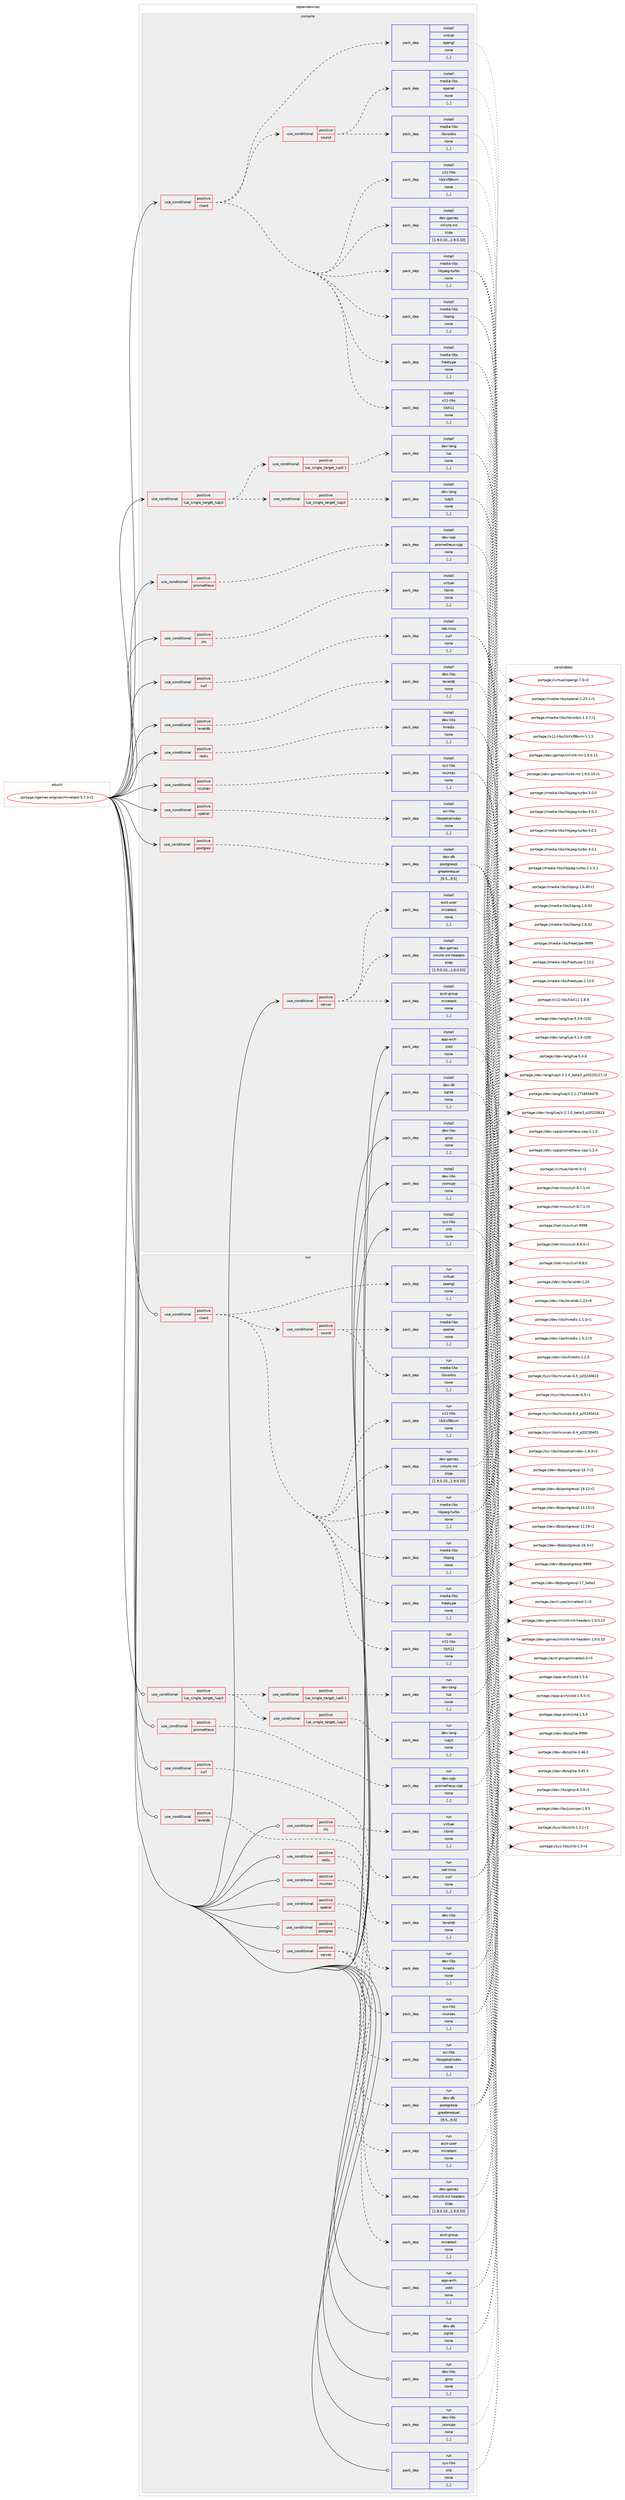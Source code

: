 digraph prolog {

# *************
# Graph options
# *************

newrank=true;
concentrate=true;
compound=true;
graph [rankdir=LR,fontname=Helvetica,fontsize=10,ranksep=1.5];#, ranksep=2.5, nodesep=0.2];
edge  [arrowhead=vee];
node  [fontname=Helvetica,fontsize=10];

# **********
# The ebuild
# **********

subgraph cluster_leftcol {
color=gray;
rank=same;
label=<<i>ebuild</i>>;
id [label="portage://games-engines/minetest-5.7.0-r2", color=red, width=4, href="../games-engines/minetest-5.7.0-r2.svg"];
}

# ****************
# The dependencies
# ****************

subgraph cluster_midcol {
color=gray;
label=<<i>dependencies</i>>;
subgraph cluster_compile {
fillcolor="#eeeeee";
style=filled;
label=<<i>compile</i>>;
subgraph cond63319 {
dependency227837 [label=<<TABLE BORDER="0" CELLBORDER="1" CELLSPACING="0" CELLPADDING="4"><TR><TD ROWSPAN="3" CELLPADDING="10">use_conditional</TD></TR><TR><TD>positive</TD></TR><TR><TD>client</TD></TR></TABLE>>, shape=none, color=red];
subgraph pack163020 {
dependency227838 [label=<<TABLE BORDER="0" CELLBORDER="1" CELLSPACING="0" CELLPADDING="4" WIDTH="220"><TR><TD ROWSPAN="6" CELLPADDING="30">pack_dep</TD></TR><TR><TD WIDTH="110">install</TD></TR><TR><TD>dev-games</TD></TR><TR><TD>irrlicht-mt</TD></TR><TR><TD>tilde</TD></TR><TR><TD>[1.9.0.10,,,1.9.0.10]</TD></TR></TABLE>>, shape=none, color=blue];
}
dependency227837:e -> dependency227838:w [weight=20,style="dashed",arrowhead="vee"];
subgraph pack163021 {
dependency227839 [label=<<TABLE BORDER="0" CELLBORDER="1" CELLSPACING="0" CELLPADDING="4" WIDTH="220"><TR><TD ROWSPAN="6" CELLPADDING="30">pack_dep</TD></TR><TR><TD WIDTH="110">install</TD></TR><TR><TD>media-libs</TD></TR><TR><TD>freetype</TD></TR><TR><TD>none</TD></TR><TR><TD>[,,]</TD></TR></TABLE>>, shape=none, color=blue];
}
dependency227837:e -> dependency227839:w [weight=20,style="dashed",arrowhead="vee"];
subgraph pack163022 {
dependency227840 [label=<<TABLE BORDER="0" CELLBORDER="1" CELLSPACING="0" CELLPADDING="4" WIDTH="220"><TR><TD ROWSPAN="6" CELLPADDING="30">pack_dep</TD></TR><TR><TD WIDTH="110">install</TD></TR><TR><TD>media-libs</TD></TR><TR><TD>libpng</TD></TR><TR><TD>none</TD></TR><TR><TD>[,,]</TD></TR></TABLE>>, shape=none, color=blue];
}
dependency227837:e -> dependency227840:w [weight=20,style="dashed",arrowhead="vee"];
subgraph pack163023 {
dependency227841 [label=<<TABLE BORDER="0" CELLBORDER="1" CELLSPACING="0" CELLPADDING="4" WIDTH="220"><TR><TD ROWSPAN="6" CELLPADDING="30">pack_dep</TD></TR><TR><TD WIDTH="110">install</TD></TR><TR><TD>media-libs</TD></TR><TR><TD>libjpeg-turbo</TD></TR><TR><TD>none</TD></TR><TR><TD>[,,]</TD></TR></TABLE>>, shape=none, color=blue];
}
dependency227837:e -> dependency227841:w [weight=20,style="dashed",arrowhead="vee"];
subgraph pack163024 {
dependency227842 [label=<<TABLE BORDER="0" CELLBORDER="1" CELLSPACING="0" CELLPADDING="4" WIDTH="220"><TR><TD ROWSPAN="6" CELLPADDING="30">pack_dep</TD></TR><TR><TD WIDTH="110">install</TD></TR><TR><TD>virtual</TD></TR><TR><TD>opengl</TD></TR><TR><TD>none</TD></TR><TR><TD>[,,]</TD></TR></TABLE>>, shape=none, color=blue];
}
dependency227837:e -> dependency227842:w [weight=20,style="dashed",arrowhead="vee"];
subgraph pack163025 {
dependency227843 [label=<<TABLE BORDER="0" CELLBORDER="1" CELLSPACING="0" CELLPADDING="4" WIDTH="220"><TR><TD ROWSPAN="6" CELLPADDING="30">pack_dep</TD></TR><TR><TD WIDTH="110">install</TD></TR><TR><TD>x11-libs</TD></TR><TR><TD>libX11</TD></TR><TR><TD>none</TD></TR><TR><TD>[,,]</TD></TR></TABLE>>, shape=none, color=blue];
}
dependency227837:e -> dependency227843:w [weight=20,style="dashed",arrowhead="vee"];
subgraph pack163026 {
dependency227844 [label=<<TABLE BORDER="0" CELLBORDER="1" CELLSPACING="0" CELLPADDING="4" WIDTH="220"><TR><TD ROWSPAN="6" CELLPADDING="30">pack_dep</TD></TR><TR><TD WIDTH="110">install</TD></TR><TR><TD>x11-libs</TD></TR><TR><TD>libXxf86vm</TD></TR><TR><TD>none</TD></TR><TR><TD>[,,]</TD></TR></TABLE>>, shape=none, color=blue];
}
dependency227837:e -> dependency227844:w [weight=20,style="dashed",arrowhead="vee"];
subgraph cond63320 {
dependency227845 [label=<<TABLE BORDER="0" CELLBORDER="1" CELLSPACING="0" CELLPADDING="4"><TR><TD ROWSPAN="3" CELLPADDING="10">use_conditional</TD></TR><TR><TD>positive</TD></TR><TR><TD>sound</TD></TR></TABLE>>, shape=none, color=red];
subgraph pack163027 {
dependency227846 [label=<<TABLE BORDER="0" CELLBORDER="1" CELLSPACING="0" CELLPADDING="4" WIDTH="220"><TR><TD ROWSPAN="6" CELLPADDING="30">pack_dep</TD></TR><TR><TD WIDTH="110">install</TD></TR><TR><TD>media-libs</TD></TR><TR><TD>libvorbis</TD></TR><TR><TD>none</TD></TR><TR><TD>[,,]</TD></TR></TABLE>>, shape=none, color=blue];
}
dependency227845:e -> dependency227846:w [weight=20,style="dashed",arrowhead="vee"];
subgraph pack163028 {
dependency227847 [label=<<TABLE BORDER="0" CELLBORDER="1" CELLSPACING="0" CELLPADDING="4" WIDTH="220"><TR><TD ROWSPAN="6" CELLPADDING="30">pack_dep</TD></TR><TR><TD WIDTH="110">install</TD></TR><TR><TD>media-libs</TD></TR><TR><TD>openal</TD></TR><TR><TD>none</TD></TR><TR><TD>[,,]</TD></TR></TABLE>>, shape=none, color=blue];
}
dependency227845:e -> dependency227847:w [weight=20,style="dashed",arrowhead="vee"];
}
dependency227837:e -> dependency227845:w [weight=20,style="dashed",arrowhead="vee"];
}
id:e -> dependency227837:w [weight=20,style="solid",arrowhead="vee"];
subgraph cond63321 {
dependency227848 [label=<<TABLE BORDER="0" CELLBORDER="1" CELLSPACING="0" CELLPADDING="4"><TR><TD ROWSPAN="3" CELLPADDING="10">use_conditional</TD></TR><TR><TD>positive</TD></TR><TR><TD>curl</TD></TR></TABLE>>, shape=none, color=red];
subgraph pack163029 {
dependency227849 [label=<<TABLE BORDER="0" CELLBORDER="1" CELLSPACING="0" CELLPADDING="4" WIDTH="220"><TR><TD ROWSPAN="6" CELLPADDING="30">pack_dep</TD></TR><TR><TD WIDTH="110">install</TD></TR><TR><TD>net-misc</TD></TR><TR><TD>curl</TD></TR><TR><TD>none</TD></TR><TR><TD>[,,]</TD></TR></TABLE>>, shape=none, color=blue];
}
dependency227848:e -> dependency227849:w [weight=20,style="dashed",arrowhead="vee"];
}
id:e -> dependency227848:w [weight=20,style="solid",arrowhead="vee"];
subgraph cond63322 {
dependency227850 [label=<<TABLE BORDER="0" CELLBORDER="1" CELLSPACING="0" CELLPADDING="4"><TR><TD ROWSPAN="3" CELLPADDING="10">use_conditional</TD></TR><TR><TD>positive</TD></TR><TR><TD>leveldb</TD></TR></TABLE>>, shape=none, color=red];
subgraph pack163030 {
dependency227851 [label=<<TABLE BORDER="0" CELLBORDER="1" CELLSPACING="0" CELLPADDING="4" WIDTH="220"><TR><TD ROWSPAN="6" CELLPADDING="30">pack_dep</TD></TR><TR><TD WIDTH="110">install</TD></TR><TR><TD>dev-libs</TD></TR><TR><TD>leveldb</TD></TR><TR><TD>none</TD></TR><TR><TD>[,,]</TD></TR></TABLE>>, shape=none, color=blue];
}
dependency227850:e -> dependency227851:w [weight=20,style="dashed",arrowhead="vee"];
}
id:e -> dependency227850:w [weight=20,style="solid",arrowhead="vee"];
subgraph cond63323 {
dependency227852 [label=<<TABLE BORDER="0" CELLBORDER="1" CELLSPACING="0" CELLPADDING="4"><TR><TD ROWSPAN="3" CELLPADDING="10">use_conditional</TD></TR><TR><TD>positive</TD></TR><TR><TD>lua_single_target_luajit</TD></TR></TABLE>>, shape=none, color=red];
subgraph cond63324 {
dependency227853 [label=<<TABLE BORDER="0" CELLBORDER="1" CELLSPACING="0" CELLPADDING="4"><TR><TD ROWSPAN="3" CELLPADDING="10">use_conditional</TD></TR><TR><TD>positive</TD></TR><TR><TD>lua_single_target_luajit</TD></TR></TABLE>>, shape=none, color=red];
subgraph pack163031 {
dependency227854 [label=<<TABLE BORDER="0" CELLBORDER="1" CELLSPACING="0" CELLPADDING="4" WIDTH="220"><TR><TD ROWSPAN="6" CELLPADDING="30">pack_dep</TD></TR><TR><TD WIDTH="110">install</TD></TR><TR><TD>dev-lang</TD></TR><TR><TD>luajit</TD></TR><TR><TD>none</TD></TR><TR><TD>[,,]</TD></TR></TABLE>>, shape=none, color=blue];
}
dependency227853:e -> dependency227854:w [weight=20,style="dashed",arrowhead="vee"];
}
dependency227852:e -> dependency227853:w [weight=20,style="dashed",arrowhead="vee"];
subgraph cond63325 {
dependency227855 [label=<<TABLE BORDER="0" CELLBORDER="1" CELLSPACING="0" CELLPADDING="4"><TR><TD ROWSPAN="3" CELLPADDING="10">use_conditional</TD></TR><TR><TD>positive</TD></TR><TR><TD>lua_single_target_lua5-1</TD></TR></TABLE>>, shape=none, color=red];
subgraph pack163032 {
dependency227856 [label=<<TABLE BORDER="0" CELLBORDER="1" CELLSPACING="0" CELLPADDING="4" WIDTH="220"><TR><TD ROWSPAN="6" CELLPADDING="30">pack_dep</TD></TR><TR><TD WIDTH="110">install</TD></TR><TR><TD>dev-lang</TD></TR><TR><TD>lua</TD></TR><TR><TD>none</TD></TR><TR><TD>[,,]</TD></TR></TABLE>>, shape=none, color=blue];
}
dependency227855:e -> dependency227856:w [weight=20,style="dashed",arrowhead="vee"];
}
dependency227852:e -> dependency227855:w [weight=20,style="dashed",arrowhead="vee"];
}
id:e -> dependency227852:w [weight=20,style="solid",arrowhead="vee"];
subgraph cond63326 {
dependency227857 [label=<<TABLE BORDER="0" CELLBORDER="1" CELLSPACING="0" CELLPADDING="4"><TR><TD ROWSPAN="3" CELLPADDING="10">use_conditional</TD></TR><TR><TD>positive</TD></TR><TR><TD>ncurses</TD></TR></TABLE>>, shape=none, color=red];
subgraph pack163033 {
dependency227858 [label=<<TABLE BORDER="0" CELLBORDER="1" CELLSPACING="0" CELLPADDING="4" WIDTH="220"><TR><TD ROWSPAN="6" CELLPADDING="30">pack_dep</TD></TR><TR><TD WIDTH="110">install</TD></TR><TR><TD>sys-libs</TD></TR><TR><TD>ncurses</TD></TR><TR><TD>none</TD></TR><TR><TD>[,,]</TD></TR></TABLE>>, shape=none, color=blue];
}
dependency227857:e -> dependency227858:w [weight=20,style="dashed",arrowhead="vee"];
}
id:e -> dependency227857:w [weight=20,style="solid",arrowhead="vee"];
subgraph cond63327 {
dependency227859 [label=<<TABLE BORDER="0" CELLBORDER="1" CELLSPACING="0" CELLPADDING="4"><TR><TD ROWSPAN="3" CELLPADDING="10">use_conditional</TD></TR><TR><TD>positive</TD></TR><TR><TD>nls</TD></TR></TABLE>>, shape=none, color=red];
subgraph pack163034 {
dependency227860 [label=<<TABLE BORDER="0" CELLBORDER="1" CELLSPACING="0" CELLPADDING="4" WIDTH="220"><TR><TD ROWSPAN="6" CELLPADDING="30">pack_dep</TD></TR><TR><TD WIDTH="110">install</TD></TR><TR><TD>virtual</TD></TR><TR><TD>libintl</TD></TR><TR><TD>none</TD></TR><TR><TD>[,,]</TD></TR></TABLE>>, shape=none, color=blue];
}
dependency227859:e -> dependency227860:w [weight=20,style="dashed",arrowhead="vee"];
}
id:e -> dependency227859:w [weight=20,style="solid",arrowhead="vee"];
subgraph cond63328 {
dependency227861 [label=<<TABLE BORDER="0" CELLBORDER="1" CELLSPACING="0" CELLPADDING="4"><TR><TD ROWSPAN="3" CELLPADDING="10">use_conditional</TD></TR><TR><TD>positive</TD></TR><TR><TD>postgres</TD></TR></TABLE>>, shape=none, color=red];
subgraph pack163035 {
dependency227862 [label=<<TABLE BORDER="0" CELLBORDER="1" CELLSPACING="0" CELLPADDING="4" WIDTH="220"><TR><TD ROWSPAN="6" CELLPADDING="30">pack_dep</TD></TR><TR><TD WIDTH="110">install</TD></TR><TR><TD>dev-db</TD></TR><TR><TD>postgresql</TD></TR><TR><TD>greaterequal</TD></TR><TR><TD>[9.5,,,9.5]</TD></TR></TABLE>>, shape=none, color=blue];
}
dependency227861:e -> dependency227862:w [weight=20,style="dashed",arrowhead="vee"];
}
id:e -> dependency227861:w [weight=20,style="solid",arrowhead="vee"];
subgraph cond63329 {
dependency227863 [label=<<TABLE BORDER="0" CELLBORDER="1" CELLSPACING="0" CELLPADDING="4"><TR><TD ROWSPAN="3" CELLPADDING="10">use_conditional</TD></TR><TR><TD>positive</TD></TR><TR><TD>prometheus</TD></TR></TABLE>>, shape=none, color=red];
subgraph pack163036 {
dependency227864 [label=<<TABLE BORDER="0" CELLBORDER="1" CELLSPACING="0" CELLPADDING="4" WIDTH="220"><TR><TD ROWSPAN="6" CELLPADDING="30">pack_dep</TD></TR><TR><TD WIDTH="110">install</TD></TR><TR><TD>dev-cpp</TD></TR><TR><TD>prometheus-cpp</TD></TR><TR><TD>none</TD></TR><TR><TD>[,,]</TD></TR></TABLE>>, shape=none, color=blue];
}
dependency227863:e -> dependency227864:w [weight=20,style="dashed",arrowhead="vee"];
}
id:e -> dependency227863:w [weight=20,style="solid",arrowhead="vee"];
subgraph cond63330 {
dependency227865 [label=<<TABLE BORDER="0" CELLBORDER="1" CELLSPACING="0" CELLPADDING="4"><TR><TD ROWSPAN="3" CELLPADDING="10">use_conditional</TD></TR><TR><TD>positive</TD></TR><TR><TD>redis</TD></TR></TABLE>>, shape=none, color=red];
subgraph pack163037 {
dependency227866 [label=<<TABLE BORDER="0" CELLBORDER="1" CELLSPACING="0" CELLPADDING="4" WIDTH="220"><TR><TD ROWSPAN="6" CELLPADDING="30">pack_dep</TD></TR><TR><TD WIDTH="110">install</TD></TR><TR><TD>dev-libs</TD></TR><TR><TD>hiredis</TD></TR><TR><TD>none</TD></TR><TR><TD>[,,]</TD></TR></TABLE>>, shape=none, color=blue];
}
dependency227865:e -> dependency227866:w [weight=20,style="dashed",arrowhead="vee"];
}
id:e -> dependency227865:w [weight=20,style="solid",arrowhead="vee"];
subgraph cond63331 {
dependency227867 [label=<<TABLE BORDER="0" CELLBORDER="1" CELLSPACING="0" CELLPADDING="4"><TR><TD ROWSPAN="3" CELLPADDING="10">use_conditional</TD></TR><TR><TD>positive</TD></TR><TR><TD>server</TD></TR></TABLE>>, shape=none, color=red];
subgraph pack163038 {
dependency227868 [label=<<TABLE BORDER="0" CELLBORDER="1" CELLSPACING="0" CELLPADDING="4" WIDTH="220"><TR><TD ROWSPAN="6" CELLPADDING="30">pack_dep</TD></TR><TR><TD WIDTH="110">install</TD></TR><TR><TD>acct-group</TD></TR><TR><TD>minetest</TD></TR><TR><TD>none</TD></TR><TR><TD>[,,]</TD></TR></TABLE>>, shape=none, color=blue];
}
dependency227867:e -> dependency227868:w [weight=20,style="dashed",arrowhead="vee"];
subgraph pack163039 {
dependency227869 [label=<<TABLE BORDER="0" CELLBORDER="1" CELLSPACING="0" CELLPADDING="4" WIDTH="220"><TR><TD ROWSPAN="6" CELLPADDING="30">pack_dep</TD></TR><TR><TD WIDTH="110">install</TD></TR><TR><TD>acct-user</TD></TR><TR><TD>minetest</TD></TR><TR><TD>none</TD></TR><TR><TD>[,,]</TD></TR></TABLE>>, shape=none, color=blue];
}
dependency227867:e -> dependency227869:w [weight=20,style="dashed",arrowhead="vee"];
subgraph pack163040 {
dependency227870 [label=<<TABLE BORDER="0" CELLBORDER="1" CELLSPACING="0" CELLPADDING="4" WIDTH="220"><TR><TD ROWSPAN="6" CELLPADDING="30">pack_dep</TD></TR><TR><TD WIDTH="110">install</TD></TR><TR><TD>dev-games</TD></TR><TR><TD>irrlicht-mt-headers</TD></TR><TR><TD>tilde</TD></TR><TR><TD>[1.9.0.10,,,1.9.0.10]</TD></TR></TABLE>>, shape=none, color=blue];
}
dependency227867:e -> dependency227870:w [weight=20,style="dashed",arrowhead="vee"];
}
id:e -> dependency227867:w [weight=20,style="solid",arrowhead="vee"];
subgraph cond63332 {
dependency227871 [label=<<TABLE BORDER="0" CELLBORDER="1" CELLSPACING="0" CELLPADDING="4"><TR><TD ROWSPAN="3" CELLPADDING="10">use_conditional</TD></TR><TR><TD>positive</TD></TR><TR><TD>spatial</TD></TR></TABLE>>, shape=none, color=red];
subgraph pack163041 {
dependency227872 [label=<<TABLE BORDER="0" CELLBORDER="1" CELLSPACING="0" CELLPADDING="4" WIDTH="220"><TR><TD ROWSPAN="6" CELLPADDING="30">pack_dep</TD></TR><TR><TD WIDTH="110">install</TD></TR><TR><TD>sci-libs</TD></TR><TR><TD>libspatialindex</TD></TR><TR><TD>none</TD></TR><TR><TD>[,,]</TD></TR></TABLE>>, shape=none, color=blue];
}
dependency227871:e -> dependency227872:w [weight=20,style="dashed",arrowhead="vee"];
}
id:e -> dependency227871:w [weight=20,style="solid",arrowhead="vee"];
subgraph pack163042 {
dependency227873 [label=<<TABLE BORDER="0" CELLBORDER="1" CELLSPACING="0" CELLPADDING="4" WIDTH="220"><TR><TD ROWSPAN="6" CELLPADDING="30">pack_dep</TD></TR><TR><TD WIDTH="110">install</TD></TR><TR><TD>app-arch</TD></TR><TR><TD>zstd</TD></TR><TR><TD>none</TD></TR><TR><TD>[,,]</TD></TR></TABLE>>, shape=none, color=blue];
}
id:e -> dependency227873:w [weight=20,style="solid",arrowhead="vee"];
subgraph pack163043 {
dependency227874 [label=<<TABLE BORDER="0" CELLBORDER="1" CELLSPACING="0" CELLPADDING="4" WIDTH="220"><TR><TD ROWSPAN="6" CELLPADDING="30">pack_dep</TD></TR><TR><TD WIDTH="110">install</TD></TR><TR><TD>dev-db</TD></TR><TR><TD>sqlite</TD></TR><TR><TD>none</TD></TR><TR><TD>[,,]</TD></TR></TABLE>>, shape=none, color=blue];
}
id:e -> dependency227874:w [weight=20,style="solid",arrowhead="vee"];
subgraph pack163044 {
dependency227875 [label=<<TABLE BORDER="0" CELLBORDER="1" CELLSPACING="0" CELLPADDING="4" WIDTH="220"><TR><TD ROWSPAN="6" CELLPADDING="30">pack_dep</TD></TR><TR><TD WIDTH="110">install</TD></TR><TR><TD>dev-libs</TD></TR><TR><TD>gmp</TD></TR><TR><TD>none</TD></TR><TR><TD>[,,]</TD></TR></TABLE>>, shape=none, color=blue];
}
id:e -> dependency227875:w [weight=20,style="solid",arrowhead="vee"];
subgraph pack163045 {
dependency227876 [label=<<TABLE BORDER="0" CELLBORDER="1" CELLSPACING="0" CELLPADDING="4" WIDTH="220"><TR><TD ROWSPAN="6" CELLPADDING="30">pack_dep</TD></TR><TR><TD WIDTH="110">install</TD></TR><TR><TD>dev-libs</TD></TR><TR><TD>jsoncpp</TD></TR><TR><TD>none</TD></TR><TR><TD>[,,]</TD></TR></TABLE>>, shape=none, color=blue];
}
id:e -> dependency227876:w [weight=20,style="solid",arrowhead="vee"];
subgraph pack163046 {
dependency227877 [label=<<TABLE BORDER="0" CELLBORDER="1" CELLSPACING="0" CELLPADDING="4" WIDTH="220"><TR><TD ROWSPAN="6" CELLPADDING="30">pack_dep</TD></TR><TR><TD WIDTH="110">install</TD></TR><TR><TD>sys-libs</TD></TR><TR><TD>zlib</TD></TR><TR><TD>none</TD></TR><TR><TD>[,,]</TD></TR></TABLE>>, shape=none, color=blue];
}
id:e -> dependency227877:w [weight=20,style="solid",arrowhead="vee"];
}
subgraph cluster_compileandrun {
fillcolor="#eeeeee";
style=filled;
label=<<i>compile and run</i>>;
}
subgraph cluster_run {
fillcolor="#eeeeee";
style=filled;
label=<<i>run</i>>;
subgraph cond63333 {
dependency227878 [label=<<TABLE BORDER="0" CELLBORDER="1" CELLSPACING="0" CELLPADDING="4"><TR><TD ROWSPAN="3" CELLPADDING="10">use_conditional</TD></TR><TR><TD>positive</TD></TR><TR><TD>client</TD></TR></TABLE>>, shape=none, color=red];
subgraph pack163047 {
dependency227879 [label=<<TABLE BORDER="0" CELLBORDER="1" CELLSPACING="0" CELLPADDING="4" WIDTH="220"><TR><TD ROWSPAN="6" CELLPADDING="30">pack_dep</TD></TR><TR><TD WIDTH="110">run</TD></TR><TR><TD>dev-games</TD></TR><TR><TD>irrlicht-mt</TD></TR><TR><TD>tilde</TD></TR><TR><TD>[1.9.0.10,,,1.9.0.10]</TD></TR></TABLE>>, shape=none, color=blue];
}
dependency227878:e -> dependency227879:w [weight=20,style="dashed",arrowhead="vee"];
subgraph pack163048 {
dependency227880 [label=<<TABLE BORDER="0" CELLBORDER="1" CELLSPACING="0" CELLPADDING="4" WIDTH="220"><TR><TD ROWSPAN="6" CELLPADDING="30">pack_dep</TD></TR><TR><TD WIDTH="110">run</TD></TR><TR><TD>media-libs</TD></TR><TR><TD>freetype</TD></TR><TR><TD>none</TD></TR><TR><TD>[,,]</TD></TR></TABLE>>, shape=none, color=blue];
}
dependency227878:e -> dependency227880:w [weight=20,style="dashed",arrowhead="vee"];
subgraph pack163049 {
dependency227881 [label=<<TABLE BORDER="0" CELLBORDER="1" CELLSPACING="0" CELLPADDING="4" WIDTH="220"><TR><TD ROWSPAN="6" CELLPADDING="30">pack_dep</TD></TR><TR><TD WIDTH="110">run</TD></TR><TR><TD>media-libs</TD></TR><TR><TD>libpng</TD></TR><TR><TD>none</TD></TR><TR><TD>[,,]</TD></TR></TABLE>>, shape=none, color=blue];
}
dependency227878:e -> dependency227881:w [weight=20,style="dashed",arrowhead="vee"];
subgraph pack163050 {
dependency227882 [label=<<TABLE BORDER="0" CELLBORDER="1" CELLSPACING="0" CELLPADDING="4" WIDTH="220"><TR><TD ROWSPAN="6" CELLPADDING="30">pack_dep</TD></TR><TR><TD WIDTH="110">run</TD></TR><TR><TD>media-libs</TD></TR><TR><TD>libjpeg-turbo</TD></TR><TR><TD>none</TD></TR><TR><TD>[,,]</TD></TR></TABLE>>, shape=none, color=blue];
}
dependency227878:e -> dependency227882:w [weight=20,style="dashed",arrowhead="vee"];
subgraph pack163051 {
dependency227883 [label=<<TABLE BORDER="0" CELLBORDER="1" CELLSPACING="0" CELLPADDING="4" WIDTH="220"><TR><TD ROWSPAN="6" CELLPADDING="30">pack_dep</TD></TR><TR><TD WIDTH="110">run</TD></TR><TR><TD>virtual</TD></TR><TR><TD>opengl</TD></TR><TR><TD>none</TD></TR><TR><TD>[,,]</TD></TR></TABLE>>, shape=none, color=blue];
}
dependency227878:e -> dependency227883:w [weight=20,style="dashed",arrowhead="vee"];
subgraph pack163052 {
dependency227884 [label=<<TABLE BORDER="0" CELLBORDER="1" CELLSPACING="0" CELLPADDING="4" WIDTH="220"><TR><TD ROWSPAN="6" CELLPADDING="30">pack_dep</TD></TR><TR><TD WIDTH="110">run</TD></TR><TR><TD>x11-libs</TD></TR><TR><TD>libX11</TD></TR><TR><TD>none</TD></TR><TR><TD>[,,]</TD></TR></TABLE>>, shape=none, color=blue];
}
dependency227878:e -> dependency227884:w [weight=20,style="dashed",arrowhead="vee"];
subgraph pack163053 {
dependency227885 [label=<<TABLE BORDER="0" CELLBORDER="1" CELLSPACING="0" CELLPADDING="4" WIDTH="220"><TR><TD ROWSPAN="6" CELLPADDING="30">pack_dep</TD></TR><TR><TD WIDTH="110">run</TD></TR><TR><TD>x11-libs</TD></TR><TR><TD>libXxf86vm</TD></TR><TR><TD>none</TD></TR><TR><TD>[,,]</TD></TR></TABLE>>, shape=none, color=blue];
}
dependency227878:e -> dependency227885:w [weight=20,style="dashed",arrowhead="vee"];
subgraph cond63334 {
dependency227886 [label=<<TABLE BORDER="0" CELLBORDER="1" CELLSPACING="0" CELLPADDING="4"><TR><TD ROWSPAN="3" CELLPADDING="10">use_conditional</TD></TR><TR><TD>positive</TD></TR><TR><TD>sound</TD></TR></TABLE>>, shape=none, color=red];
subgraph pack163054 {
dependency227887 [label=<<TABLE BORDER="0" CELLBORDER="1" CELLSPACING="0" CELLPADDING="4" WIDTH="220"><TR><TD ROWSPAN="6" CELLPADDING="30">pack_dep</TD></TR><TR><TD WIDTH="110">run</TD></TR><TR><TD>media-libs</TD></TR><TR><TD>libvorbis</TD></TR><TR><TD>none</TD></TR><TR><TD>[,,]</TD></TR></TABLE>>, shape=none, color=blue];
}
dependency227886:e -> dependency227887:w [weight=20,style="dashed",arrowhead="vee"];
subgraph pack163055 {
dependency227888 [label=<<TABLE BORDER="0" CELLBORDER="1" CELLSPACING="0" CELLPADDING="4" WIDTH="220"><TR><TD ROWSPAN="6" CELLPADDING="30">pack_dep</TD></TR><TR><TD WIDTH="110">run</TD></TR><TR><TD>media-libs</TD></TR><TR><TD>openal</TD></TR><TR><TD>none</TD></TR><TR><TD>[,,]</TD></TR></TABLE>>, shape=none, color=blue];
}
dependency227886:e -> dependency227888:w [weight=20,style="dashed",arrowhead="vee"];
}
dependency227878:e -> dependency227886:w [weight=20,style="dashed",arrowhead="vee"];
}
id:e -> dependency227878:w [weight=20,style="solid",arrowhead="odot"];
subgraph cond63335 {
dependency227889 [label=<<TABLE BORDER="0" CELLBORDER="1" CELLSPACING="0" CELLPADDING="4"><TR><TD ROWSPAN="3" CELLPADDING="10">use_conditional</TD></TR><TR><TD>positive</TD></TR><TR><TD>curl</TD></TR></TABLE>>, shape=none, color=red];
subgraph pack163056 {
dependency227890 [label=<<TABLE BORDER="0" CELLBORDER="1" CELLSPACING="0" CELLPADDING="4" WIDTH="220"><TR><TD ROWSPAN="6" CELLPADDING="30">pack_dep</TD></TR><TR><TD WIDTH="110">run</TD></TR><TR><TD>net-misc</TD></TR><TR><TD>curl</TD></TR><TR><TD>none</TD></TR><TR><TD>[,,]</TD></TR></TABLE>>, shape=none, color=blue];
}
dependency227889:e -> dependency227890:w [weight=20,style="dashed",arrowhead="vee"];
}
id:e -> dependency227889:w [weight=20,style="solid",arrowhead="odot"];
subgraph cond63336 {
dependency227891 [label=<<TABLE BORDER="0" CELLBORDER="1" CELLSPACING="0" CELLPADDING="4"><TR><TD ROWSPAN="3" CELLPADDING="10">use_conditional</TD></TR><TR><TD>positive</TD></TR><TR><TD>leveldb</TD></TR></TABLE>>, shape=none, color=red];
subgraph pack163057 {
dependency227892 [label=<<TABLE BORDER="0" CELLBORDER="1" CELLSPACING="0" CELLPADDING="4" WIDTH="220"><TR><TD ROWSPAN="6" CELLPADDING="30">pack_dep</TD></TR><TR><TD WIDTH="110">run</TD></TR><TR><TD>dev-libs</TD></TR><TR><TD>leveldb</TD></TR><TR><TD>none</TD></TR><TR><TD>[,,]</TD></TR></TABLE>>, shape=none, color=blue];
}
dependency227891:e -> dependency227892:w [weight=20,style="dashed",arrowhead="vee"];
}
id:e -> dependency227891:w [weight=20,style="solid",arrowhead="odot"];
subgraph cond63337 {
dependency227893 [label=<<TABLE BORDER="0" CELLBORDER="1" CELLSPACING="0" CELLPADDING="4"><TR><TD ROWSPAN="3" CELLPADDING="10">use_conditional</TD></TR><TR><TD>positive</TD></TR><TR><TD>lua_single_target_luajit</TD></TR></TABLE>>, shape=none, color=red];
subgraph cond63338 {
dependency227894 [label=<<TABLE BORDER="0" CELLBORDER="1" CELLSPACING="0" CELLPADDING="4"><TR><TD ROWSPAN="3" CELLPADDING="10">use_conditional</TD></TR><TR><TD>positive</TD></TR><TR><TD>lua_single_target_luajit</TD></TR></TABLE>>, shape=none, color=red];
subgraph pack163058 {
dependency227895 [label=<<TABLE BORDER="0" CELLBORDER="1" CELLSPACING="0" CELLPADDING="4" WIDTH="220"><TR><TD ROWSPAN="6" CELLPADDING="30">pack_dep</TD></TR><TR><TD WIDTH="110">run</TD></TR><TR><TD>dev-lang</TD></TR><TR><TD>luajit</TD></TR><TR><TD>none</TD></TR><TR><TD>[,,]</TD></TR></TABLE>>, shape=none, color=blue];
}
dependency227894:e -> dependency227895:w [weight=20,style="dashed",arrowhead="vee"];
}
dependency227893:e -> dependency227894:w [weight=20,style="dashed",arrowhead="vee"];
subgraph cond63339 {
dependency227896 [label=<<TABLE BORDER="0" CELLBORDER="1" CELLSPACING="0" CELLPADDING="4"><TR><TD ROWSPAN="3" CELLPADDING="10">use_conditional</TD></TR><TR><TD>positive</TD></TR><TR><TD>lua_single_target_lua5-1</TD></TR></TABLE>>, shape=none, color=red];
subgraph pack163059 {
dependency227897 [label=<<TABLE BORDER="0" CELLBORDER="1" CELLSPACING="0" CELLPADDING="4" WIDTH="220"><TR><TD ROWSPAN="6" CELLPADDING="30">pack_dep</TD></TR><TR><TD WIDTH="110">run</TD></TR><TR><TD>dev-lang</TD></TR><TR><TD>lua</TD></TR><TR><TD>none</TD></TR><TR><TD>[,,]</TD></TR></TABLE>>, shape=none, color=blue];
}
dependency227896:e -> dependency227897:w [weight=20,style="dashed",arrowhead="vee"];
}
dependency227893:e -> dependency227896:w [weight=20,style="dashed",arrowhead="vee"];
}
id:e -> dependency227893:w [weight=20,style="solid",arrowhead="odot"];
subgraph cond63340 {
dependency227898 [label=<<TABLE BORDER="0" CELLBORDER="1" CELLSPACING="0" CELLPADDING="4"><TR><TD ROWSPAN="3" CELLPADDING="10">use_conditional</TD></TR><TR><TD>positive</TD></TR><TR><TD>ncurses</TD></TR></TABLE>>, shape=none, color=red];
subgraph pack163060 {
dependency227899 [label=<<TABLE BORDER="0" CELLBORDER="1" CELLSPACING="0" CELLPADDING="4" WIDTH="220"><TR><TD ROWSPAN="6" CELLPADDING="30">pack_dep</TD></TR><TR><TD WIDTH="110">run</TD></TR><TR><TD>sys-libs</TD></TR><TR><TD>ncurses</TD></TR><TR><TD>none</TD></TR><TR><TD>[,,]</TD></TR></TABLE>>, shape=none, color=blue];
}
dependency227898:e -> dependency227899:w [weight=20,style="dashed",arrowhead="vee"];
}
id:e -> dependency227898:w [weight=20,style="solid",arrowhead="odot"];
subgraph cond63341 {
dependency227900 [label=<<TABLE BORDER="0" CELLBORDER="1" CELLSPACING="0" CELLPADDING="4"><TR><TD ROWSPAN="3" CELLPADDING="10">use_conditional</TD></TR><TR><TD>positive</TD></TR><TR><TD>nls</TD></TR></TABLE>>, shape=none, color=red];
subgraph pack163061 {
dependency227901 [label=<<TABLE BORDER="0" CELLBORDER="1" CELLSPACING="0" CELLPADDING="4" WIDTH="220"><TR><TD ROWSPAN="6" CELLPADDING="30">pack_dep</TD></TR><TR><TD WIDTH="110">run</TD></TR><TR><TD>virtual</TD></TR><TR><TD>libintl</TD></TR><TR><TD>none</TD></TR><TR><TD>[,,]</TD></TR></TABLE>>, shape=none, color=blue];
}
dependency227900:e -> dependency227901:w [weight=20,style="dashed",arrowhead="vee"];
}
id:e -> dependency227900:w [weight=20,style="solid",arrowhead="odot"];
subgraph cond63342 {
dependency227902 [label=<<TABLE BORDER="0" CELLBORDER="1" CELLSPACING="0" CELLPADDING="4"><TR><TD ROWSPAN="3" CELLPADDING="10">use_conditional</TD></TR><TR><TD>positive</TD></TR><TR><TD>postgres</TD></TR></TABLE>>, shape=none, color=red];
subgraph pack163062 {
dependency227903 [label=<<TABLE BORDER="0" CELLBORDER="1" CELLSPACING="0" CELLPADDING="4" WIDTH="220"><TR><TD ROWSPAN="6" CELLPADDING="30">pack_dep</TD></TR><TR><TD WIDTH="110">run</TD></TR><TR><TD>dev-db</TD></TR><TR><TD>postgresql</TD></TR><TR><TD>greaterequal</TD></TR><TR><TD>[9.5,,,9.5]</TD></TR></TABLE>>, shape=none, color=blue];
}
dependency227902:e -> dependency227903:w [weight=20,style="dashed",arrowhead="vee"];
}
id:e -> dependency227902:w [weight=20,style="solid",arrowhead="odot"];
subgraph cond63343 {
dependency227904 [label=<<TABLE BORDER="0" CELLBORDER="1" CELLSPACING="0" CELLPADDING="4"><TR><TD ROWSPAN="3" CELLPADDING="10">use_conditional</TD></TR><TR><TD>positive</TD></TR><TR><TD>prometheus</TD></TR></TABLE>>, shape=none, color=red];
subgraph pack163063 {
dependency227905 [label=<<TABLE BORDER="0" CELLBORDER="1" CELLSPACING="0" CELLPADDING="4" WIDTH="220"><TR><TD ROWSPAN="6" CELLPADDING="30">pack_dep</TD></TR><TR><TD WIDTH="110">run</TD></TR><TR><TD>dev-cpp</TD></TR><TR><TD>prometheus-cpp</TD></TR><TR><TD>none</TD></TR><TR><TD>[,,]</TD></TR></TABLE>>, shape=none, color=blue];
}
dependency227904:e -> dependency227905:w [weight=20,style="dashed",arrowhead="vee"];
}
id:e -> dependency227904:w [weight=20,style="solid",arrowhead="odot"];
subgraph cond63344 {
dependency227906 [label=<<TABLE BORDER="0" CELLBORDER="1" CELLSPACING="0" CELLPADDING="4"><TR><TD ROWSPAN="3" CELLPADDING="10">use_conditional</TD></TR><TR><TD>positive</TD></TR><TR><TD>redis</TD></TR></TABLE>>, shape=none, color=red];
subgraph pack163064 {
dependency227907 [label=<<TABLE BORDER="0" CELLBORDER="1" CELLSPACING="0" CELLPADDING="4" WIDTH="220"><TR><TD ROWSPAN="6" CELLPADDING="30">pack_dep</TD></TR><TR><TD WIDTH="110">run</TD></TR><TR><TD>dev-libs</TD></TR><TR><TD>hiredis</TD></TR><TR><TD>none</TD></TR><TR><TD>[,,]</TD></TR></TABLE>>, shape=none, color=blue];
}
dependency227906:e -> dependency227907:w [weight=20,style="dashed",arrowhead="vee"];
}
id:e -> dependency227906:w [weight=20,style="solid",arrowhead="odot"];
subgraph cond63345 {
dependency227908 [label=<<TABLE BORDER="0" CELLBORDER="1" CELLSPACING="0" CELLPADDING="4"><TR><TD ROWSPAN="3" CELLPADDING="10">use_conditional</TD></TR><TR><TD>positive</TD></TR><TR><TD>server</TD></TR></TABLE>>, shape=none, color=red];
subgraph pack163065 {
dependency227909 [label=<<TABLE BORDER="0" CELLBORDER="1" CELLSPACING="0" CELLPADDING="4" WIDTH="220"><TR><TD ROWSPAN="6" CELLPADDING="30">pack_dep</TD></TR><TR><TD WIDTH="110">run</TD></TR><TR><TD>acct-group</TD></TR><TR><TD>minetest</TD></TR><TR><TD>none</TD></TR><TR><TD>[,,]</TD></TR></TABLE>>, shape=none, color=blue];
}
dependency227908:e -> dependency227909:w [weight=20,style="dashed",arrowhead="vee"];
subgraph pack163066 {
dependency227910 [label=<<TABLE BORDER="0" CELLBORDER="1" CELLSPACING="0" CELLPADDING="4" WIDTH="220"><TR><TD ROWSPAN="6" CELLPADDING="30">pack_dep</TD></TR><TR><TD WIDTH="110">run</TD></TR><TR><TD>acct-user</TD></TR><TR><TD>minetest</TD></TR><TR><TD>none</TD></TR><TR><TD>[,,]</TD></TR></TABLE>>, shape=none, color=blue];
}
dependency227908:e -> dependency227910:w [weight=20,style="dashed",arrowhead="vee"];
subgraph pack163067 {
dependency227911 [label=<<TABLE BORDER="0" CELLBORDER="1" CELLSPACING="0" CELLPADDING="4" WIDTH="220"><TR><TD ROWSPAN="6" CELLPADDING="30">pack_dep</TD></TR><TR><TD WIDTH="110">run</TD></TR><TR><TD>dev-games</TD></TR><TR><TD>irrlicht-mt-headers</TD></TR><TR><TD>tilde</TD></TR><TR><TD>[1.9.0.10,,,1.9.0.10]</TD></TR></TABLE>>, shape=none, color=blue];
}
dependency227908:e -> dependency227911:w [weight=20,style="dashed",arrowhead="vee"];
}
id:e -> dependency227908:w [weight=20,style="solid",arrowhead="odot"];
subgraph cond63346 {
dependency227912 [label=<<TABLE BORDER="0" CELLBORDER="1" CELLSPACING="0" CELLPADDING="4"><TR><TD ROWSPAN="3" CELLPADDING="10">use_conditional</TD></TR><TR><TD>positive</TD></TR><TR><TD>spatial</TD></TR></TABLE>>, shape=none, color=red];
subgraph pack163068 {
dependency227913 [label=<<TABLE BORDER="0" CELLBORDER="1" CELLSPACING="0" CELLPADDING="4" WIDTH="220"><TR><TD ROWSPAN="6" CELLPADDING="30">pack_dep</TD></TR><TR><TD WIDTH="110">run</TD></TR><TR><TD>sci-libs</TD></TR><TR><TD>libspatialindex</TD></TR><TR><TD>none</TD></TR><TR><TD>[,,]</TD></TR></TABLE>>, shape=none, color=blue];
}
dependency227912:e -> dependency227913:w [weight=20,style="dashed",arrowhead="vee"];
}
id:e -> dependency227912:w [weight=20,style="solid",arrowhead="odot"];
subgraph pack163069 {
dependency227914 [label=<<TABLE BORDER="0" CELLBORDER="1" CELLSPACING="0" CELLPADDING="4" WIDTH="220"><TR><TD ROWSPAN="6" CELLPADDING="30">pack_dep</TD></TR><TR><TD WIDTH="110">run</TD></TR><TR><TD>app-arch</TD></TR><TR><TD>zstd</TD></TR><TR><TD>none</TD></TR><TR><TD>[,,]</TD></TR></TABLE>>, shape=none, color=blue];
}
id:e -> dependency227914:w [weight=20,style="solid",arrowhead="odot"];
subgraph pack163070 {
dependency227915 [label=<<TABLE BORDER="0" CELLBORDER="1" CELLSPACING="0" CELLPADDING="4" WIDTH="220"><TR><TD ROWSPAN="6" CELLPADDING="30">pack_dep</TD></TR><TR><TD WIDTH="110">run</TD></TR><TR><TD>dev-db</TD></TR><TR><TD>sqlite</TD></TR><TR><TD>none</TD></TR><TR><TD>[,,]</TD></TR></TABLE>>, shape=none, color=blue];
}
id:e -> dependency227915:w [weight=20,style="solid",arrowhead="odot"];
subgraph pack163071 {
dependency227916 [label=<<TABLE BORDER="0" CELLBORDER="1" CELLSPACING="0" CELLPADDING="4" WIDTH="220"><TR><TD ROWSPAN="6" CELLPADDING="30">pack_dep</TD></TR><TR><TD WIDTH="110">run</TD></TR><TR><TD>dev-libs</TD></TR><TR><TD>gmp</TD></TR><TR><TD>none</TD></TR><TR><TD>[,,]</TD></TR></TABLE>>, shape=none, color=blue];
}
id:e -> dependency227916:w [weight=20,style="solid",arrowhead="odot"];
subgraph pack163072 {
dependency227917 [label=<<TABLE BORDER="0" CELLBORDER="1" CELLSPACING="0" CELLPADDING="4" WIDTH="220"><TR><TD ROWSPAN="6" CELLPADDING="30">pack_dep</TD></TR><TR><TD WIDTH="110">run</TD></TR><TR><TD>dev-libs</TD></TR><TR><TD>jsoncpp</TD></TR><TR><TD>none</TD></TR><TR><TD>[,,]</TD></TR></TABLE>>, shape=none, color=blue];
}
id:e -> dependency227917:w [weight=20,style="solid",arrowhead="odot"];
subgraph pack163073 {
dependency227918 [label=<<TABLE BORDER="0" CELLBORDER="1" CELLSPACING="0" CELLPADDING="4" WIDTH="220"><TR><TD ROWSPAN="6" CELLPADDING="30">pack_dep</TD></TR><TR><TD WIDTH="110">run</TD></TR><TR><TD>sys-libs</TD></TR><TR><TD>zlib</TD></TR><TR><TD>none</TD></TR><TR><TD>[,,]</TD></TR></TABLE>>, shape=none, color=blue];
}
id:e -> dependency227918:w [weight=20,style="solid",arrowhead="odot"];
}
}

# **************
# The candidates
# **************

subgraph cluster_choices {
rank=same;
color=gray;
label=<<i>candidates</i>>;

subgraph choice163020 {
color=black;
nodesep=1;
choice1001011184510397109101115471051141141081059910411645109116454946574648464951 [label="portage://dev-games/irrlicht-mt-1.9.0.13", color=red, width=4,href="../dev-games/irrlicht-mt-1.9.0.13.svg"];
choice10010111845103971091011154710511411410810599104116451091164549465746484649484511449 [label="portage://dev-games/irrlicht-mt-1.9.0.10-r1", color=red, width=4,href="../dev-games/irrlicht-mt-1.9.0.10-r1.svg"];
dependency227838:e -> choice1001011184510397109101115471051141141081059910411645109116454946574648464951:w [style=dotted,weight="100"];
dependency227838:e -> choice10010111845103971091011154710511411410810599104116451091164549465746484649484511449:w [style=dotted,weight="100"];
}
subgraph choice163021 {
color=black;
nodesep=1;
choice109101100105974510810598115471021141011011161211121014557575757 [label="portage://media-libs/freetype-9999", color=red, width=4,href="../media-libs/freetype-9999.svg"];
choice1091011001059745108105981154710211410110111612111210145504649514650 [label="portage://media-libs/freetype-2.13.2", color=red, width=4,href="../media-libs/freetype-2.13.2.svg"];
choice1091011001059745108105981154710211410110111612111210145504649514648 [label="portage://media-libs/freetype-2.13.0", color=red, width=4,href="../media-libs/freetype-2.13.0.svg"];
dependency227839:e -> choice109101100105974510810598115471021141011011161211121014557575757:w [style=dotted,weight="100"];
dependency227839:e -> choice1091011001059745108105981154710211410110111612111210145504649514650:w [style=dotted,weight="100"];
dependency227839:e -> choice1091011001059745108105981154710211410110111612111210145504649514648:w [style=dotted,weight="100"];
}
subgraph choice163022 {
color=black;
nodesep=1;
choice109101100105974510810598115471081059811211010345494654465251 [label="portage://media-libs/libpng-1.6.43", color=red, width=4,href="../media-libs/libpng-1.6.43.svg"];
choice109101100105974510810598115471081059811211010345494654465250 [label="portage://media-libs/libpng-1.6.42", color=red, width=4,href="../media-libs/libpng-1.6.42.svg"];
choice1091011001059745108105981154710810598112110103454946544652484511449 [label="portage://media-libs/libpng-1.6.40-r1", color=red, width=4,href="../media-libs/libpng-1.6.40-r1.svg"];
dependency227840:e -> choice109101100105974510810598115471081059811211010345494654465251:w [style=dotted,weight="100"];
dependency227840:e -> choice109101100105974510810598115471081059811211010345494654465250:w [style=dotted,weight="100"];
dependency227840:e -> choice1091011001059745108105981154710810598112110103454946544652484511449:w [style=dotted,weight="100"];
}
subgraph choice163023 {
color=black;
nodesep=1;
choice10910110010597451081059811547108105981061121011034511611711498111455146484651 [label="portage://media-libs/libjpeg-turbo-3.0.3", color=red, width=4,href="../media-libs/libjpeg-turbo-3.0.3.svg"];
choice10910110010597451081059811547108105981061121011034511611711498111455146484650 [label="portage://media-libs/libjpeg-turbo-3.0.2", color=red, width=4,href="../media-libs/libjpeg-turbo-3.0.2.svg"];
choice10910110010597451081059811547108105981061121011034511611711498111455146484649 [label="portage://media-libs/libjpeg-turbo-3.0.1", color=red, width=4,href="../media-libs/libjpeg-turbo-3.0.1.svg"];
choice10910110010597451081059811547108105981061121011034511611711498111455146484648 [label="portage://media-libs/libjpeg-turbo-3.0.0", color=red, width=4,href="../media-libs/libjpeg-turbo-3.0.0.svg"];
choice109101100105974510810598115471081059810611210110345116117114981114550464946534649 [label="portage://media-libs/libjpeg-turbo-2.1.5.1", color=red, width=4,href="../media-libs/libjpeg-turbo-2.1.5.1.svg"];
dependency227841:e -> choice10910110010597451081059811547108105981061121011034511611711498111455146484651:w [style=dotted,weight="100"];
dependency227841:e -> choice10910110010597451081059811547108105981061121011034511611711498111455146484650:w [style=dotted,weight="100"];
dependency227841:e -> choice10910110010597451081059811547108105981061121011034511611711498111455146484649:w [style=dotted,weight="100"];
dependency227841:e -> choice10910110010597451081059811547108105981061121011034511611711498111455146484648:w [style=dotted,weight="100"];
dependency227841:e -> choice109101100105974510810598115471081059810611210110345116117114981114550464946534649:w [style=dotted,weight="100"];
}
subgraph choice163024 {
color=black;
nodesep=1;
choice1181051141161179710847111112101110103108455546484511450 [label="portage://virtual/opengl-7.0-r2", color=red, width=4,href="../virtual/opengl-7.0-r2.svg"];
dependency227842:e -> choice1181051141161179710847111112101110103108455546484511450:w [style=dotted,weight="100"];
}
subgraph choice163025 {
color=black;
nodesep=1;
choice120494945108105981154710810598884949454946564657 [label="portage://x11-libs/libX11-1.8.9", color=red, width=4,href="../x11-libs/libX11-1.8.9.svg"];
dependency227843:e -> choice120494945108105981154710810598884949454946564657:w [style=dotted,weight="100"];
}
subgraph choice163026 {
color=black;
nodesep=1;
choice120494945108105981154710810598881201025654118109454946494653 [label="portage://x11-libs/libXxf86vm-1.1.5", color=red, width=4,href="../x11-libs/libXxf86vm-1.1.5.svg"];
dependency227844:e -> choice120494945108105981154710810598881201025654118109454946494653:w [style=dotted,weight="100"];
}
subgraph choice163027 {
color=black;
nodesep=1;
choice1091011001059745108105981154710810598118111114981051154549465146554511449 [label="portage://media-libs/libvorbis-1.3.7-r1", color=red, width=4,href="../media-libs/libvorbis-1.3.7-r1.svg"];
dependency227846:e -> choice1091011001059745108105981154710810598118111114981051154549465146554511449:w [style=dotted,weight="100"];
}
subgraph choice163028 {
color=black;
nodesep=1;
choice1091011001059745108105981154711111210111097108454946505146494511449 [label="portage://media-libs/openal-1.23.1-r1", color=red, width=4,href="../media-libs/openal-1.23.1-r1.svg"];
dependency227847:e -> choice1091011001059745108105981154711111210111097108454946505146494511449:w [style=dotted,weight="100"];
}
subgraph choice163029 {
color=black;
nodesep=1;
choice110101116451091051159947991171141084557575757 [label="portage://net-misc/curl-9999", color=red, width=4,href="../net-misc/curl-9999.svg"];
choice110101116451091051159947991171141084556465646484511449 [label="portage://net-misc/curl-8.8.0-r1", color=red, width=4,href="../net-misc/curl-8.8.0-r1.svg"];
choice11010111645109105115994799117114108455646564648 [label="portage://net-misc/curl-8.8.0", color=red, width=4,href="../net-misc/curl-8.8.0.svg"];
choice110101116451091051159947991171141084556465546494511452 [label="portage://net-misc/curl-8.7.1-r4", color=red, width=4,href="../net-misc/curl-8.7.1-r4.svg"];
choice110101116451091051159947991171141084556465546494511451 [label="portage://net-misc/curl-8.7.1-r3", color=red, width=4,href="../net-misc/curl-8.7.1-r3.svg"];
dependency227849:e -> choice110101116451091051159947991171141084557575757:w [style=dotted,weight="100"];
dependency227849:e -> choice110101116451091051159947991171141084556465646484511449:w [style=dotted,weight="100"];
dependency227849:e -> choice11010111645109105115994799117114108455646564648:w [style=dotted,weight="100"];
dependency227849:e -> choice110101116451091051159947991171141084556465546494511452:w [style=dotted,weight="100"];
dependency227849:e -> choice110101116451091051159947991171141084556465546494511451:w [style=dotted,weight="100"];
}
subgraph choice163030 {
color=black;
nodesep=1;
choice1001011184510810598115471081011181011081009845494650514511454 [label="portage://dev-libs/leveldb-1.23-r6", color=red, width=4,href="../dev-libs/leveldb-1.23-r6.svg"];
choice100101118451081059811547108101118101108100984549465048 [label="portage://dev-libs/leveldb-1.20", color=red, width=4,href="../dev-libs/leveldb-1.20.svg"];
dependency227851:e -> choice1001011184510810598115471081011181011081009845494650514511454:w [style=dotted,weight="100"];
dependency227851:e -> choice100101118451081059811547108101118101108100984549465048:w [style=dotted,weight="100"];
}
subgraph choice163031 {
color=black;
nodesep=1;
choice10010111845108971101034710811797106105116455046494649554954545354525556 [label="portage://dev-lang/luajit-2.1.1716656478", color=red, width=4,href="../dev-lang/luajit-2.1.1716656478.svg"];
choice1001011184510897110103471081179710610511645504649464895981011169751951125048505048544951 [label="portage://dev-lang/luajit-2.1.0_beta3_p20220613", color=red, width=4,href="../dev-lang/luajit-2.1.0_beta3_p20220613.svg"];
choice10010111845108971101034710811797106105116455046494648959810111697519511250485050484950554511450 [label="portage://dev-lang/luajit-2.1.0_beta3_p20220127-r2", color=red, width=4,href="../dev-lang/luajit-2.1.0_beta3_p20220127-r2.svg"];
dependency227854:e -> choice10010111845108971101034710811797106105116455046494649554954545354525556:w [style=dotted,weight="100"];
dependency227854:e -> choice1001011184510897110103471081179710610511645504649464895981011169751951125048505048544951:w [style=dotted,weight="100"];
dependency227854:e -> choice10010111845108971101034710811797106105116455046494648959810111697519511250485050484950554511450:w [style=dotted,weight="100"];
}
subgraph choice163032 {
color=black;
nodesep=1;
choice10010111845108971101034710811797455346524654 [label="portage://dev-lang/lua-5.4.6", color=red, width=4,href="../dev-lang/lua-5.4.6.svg"];
choice1001011184510897110103471081179745534651465445114494850 [label="portage://dev-lang/lua-5.3.6-r102", color=red, width=4,href="../dev-lang/lua-5.3.6-r102.svg"];
choice1001011184510897110103471081179745534649465345114504848 [label="portage://dev-lang/lua-5.1.5-r200", color=red, width=4,href="../dev-lang/lua-5.1.5-r200.svg"];
dependency227856:e -> choice10010111845108971101034710811797455346524654:w [style=dotted,weight="100"];
dependency227856:e -> choice1001011184510897110103471081179745534651465445114494850:w [style=dotted,weight="100"];
dependency227856:e -> choice1001011184510897110103471081179745534649465345114504848:w [style=dotted,weight="100"];
}
subgraph choice163033 {
color=black;
nodesep=1;
choice1151211154510810598115471109911711411510111545544653951125048505248544953 [label="portage://sys-libs/ncurses-6.5_p20240615", color=red, width=4,href="../sys-libs/ncurses-6.5_p20240615.svg"];
choice11512111545108105981154711099117114115101115455446534511449 [label="portage://sys-libs/ncurses-6.5-r1", color=red, width=4,href="../sys-libs/ncurses-6.5-r1.svg"];
choice1151211154510810598115471109911711411510111545544652951125048505248524952 [label="portage://sys-libs/ncurses-6.4_p20240414", color=red, width=4,href="../sys-libs/ncurses-6.4_p20240414.svg"];
choice1151211154510810598115471109911711411510111545544652951125048505148524849 [label="portage://sys-libs/ncurses-6.4_p20230401", color=red, width=4,href="../sys-libs/ncurses-6.4_p20230401.svg"];
dependency227858:e -> choice1151211154510810598115471109911711411510111545544653951125048505248544953:w [style=dotted,weight="100"];
dependency227858:e -> choice11512111545108105981154711099117114115101115455446534511449:w [style=dotted,weight="100"];
dependency227858:e -> choice1151211154510810598115471109911711411510111545544652951125048505248524952:w [style=dotted,weight="100"];
dependency227858:e -> choice1151211154510810598115471109911711411510111545544652951125048505148524849:w [style=dotted,weight="100"];
}
subgraph choice163034 {
color=black;
nodesep=1;
choice11810511411611797108471081059810511011610845484511450 [label="portage://virtual/libintl-0-r2", color=red, width=4,href="../virtual/libintl-0-r2.svg"];
dependency227860:e -> choice11810511411611797108471081059810511011610845484511450:w [style=dotted,weight="100"];
}
subgraph choice163035 {
color=black;
nodesep=1;
choice1001011184510098471121111151161031141011151131084557575757 [label="portage://dev-db/postgresql-9999", color=red, width=4,href="../dev-db/postgresql-9999.svg"];
choice10010111845100984711211111511610311410111511310845495595981011169750 [label="portage://dev-db/postgresql-17_beta2", color=red, width=4,href="../dev-db/postgresql-17_beta2.svg"];
choice10010111845100984711211111511610311410111511310845495446514511450 [label="portage://dev-db/postgresql-16.3-r2", color=red, width=4,href="../dev-db/postgresql-16.3-r2.svg"];
choice10010111845100984711211111511610311410111511310845495346554511450 [label="portage://dev-db/postgresql-15.7-r2", color=red, width=4,href="../dev-db/postgresql-15.7-r2.svg"];
choice1001011184510098471121111151161031141011151131084549524649504511450 [label="portage://dev-db/postgresql-14.12-r2", color=red, width=4,href="../dev-db/postgresql-14.12-r2.svg"];
choice1001011184510098471121111151161031141011151131084549514649534511450 [label="portage://dev-db/postgresql-13.15-r2", color=red, width=4,href="../dev-db/postgresql-13.15-r2.svg"];
choice1001011184510098471121111151161031141011151131084549504649574511450 [label="portage://dev-db/postgresql-12.19-r2", color=red, width=4,href="../dev-db/postgresql-12.19-r2.svg"];
dependency227862:e -> choice1001011184510098471121111151161031141011151131084557575757:w [style=dotted,weight="100"];
dependency227862:e -> choice10010111845100984711211111511610311410111511310845495595981011169750:w [style=dotted,weight="100"];
dependency227862:e -> choice10010111845100984711211111511610311410111511310845495446514511450:w [style=dotted,weight="100"];
dependency227862:e -> choice10010111845100984711211111511610311410111511310845495346554511450:w [style=dotted,weight="100"];
dependency227862:e -> choice1001011184510098471121111151161031141011151131084549524649504511450:w [style=dotted,weight="100"];
dependency227862:e -> choice1001011184510098471121111151161031141011151131084549514649534511450:w [style=dotted,weight="100"];
dependency227862:e -> choice1001011184510098471121111151161031141011151131084549504649574511450:w [style=dotted,weight="100"];
}
subgraph choice163036 {
color=black;
nodesep=1;
choice1001011184599112112471121141111091011161041011171154599112112454946504652 [label="portage://dev-cpp/prometheus-cpp-1.2.4", color=red, width=4,href="../dev-cpp/prometheus-cpp-1.2.4.svg"];
choice1001011184599112112471121141111091011161041011171154599112112454946494648 [label="portage://dev-cpp/prometheus-cpp-1.1.0", color=red, width=4,href="../dev-cpp/prometheus-cpp-1.1.0.svg"];
dependency227864:e -> choice1001011184599112112471121141111091011161041011171154599112112454946504652:w [style=dotted,weight="100"];
dependency227864:e -> choice1001011184599112112471121141111091011161041011171154599112112454946494648:w [style=dotted,weight="100"];
}
subgraph choice163037 {
color=black;
nodesep=1;
choice100101118451081059811547104105114101100105115454946504648 [label="portage://dev-libs/hiredis-1.2.0", color=red, width=4,href="../dev-libs/hiredis-1.2.0.svg"];
choice1001011184510810598115471041051141011001051154549464946484511449 [label="portage://dev-libs/hiredis-1.1.0-r1", color=red, width=4,href="../dev-libs/hiredis-1.1.0-r1.svg"];
choice1001011184510810598115471041051141011001051154549464846504511451 [label="portage://dev-libs/hiredis-1.0.2-r3", color=red, width=4,href="../dev-libs/hiredis-1.0.2-r3.svg"];
dependency227866:e -> choice100101118451081059811547104105114101100105115454946504648:w [style=dotted,weight="100"];
dependency227866:e -> choice1001011184510810598115471041051141011001051154549464946484511449:w [style=dotted,weight="100"];
dependency227866:e -> choice1001011184510810598115471041051141011001051154549464846504511451:w [style=dotted,weight="100"];
}
subgraph choice163038 {
color=black;
nodesep=1;
choice979999116451031141111171124710910511010111610111511645484511451 [label="portage://acct-group/minetest-0-r3", color=red, width=4,href="../acct-group/minetest-0-r3.svg"];
dependency227868:e -> choice979999116451031141111171124710910511010111610111511645484511451:w [style=dotted,weight="100"];
}
subgraph choice163039 {
color=black;
nodesep=1;
choice979999116451171151011144710910511010111610111511645494511451 [label="portage://acct-user/minetest-1-r3", color=red, width=4,href="../acct-user/minetest-1-r3.svg"];
dependency227869:e -> choice979999116451171151011144710910511010111610111511645494511451:w [style=dotted,weight="100"];
}
subgraph choice163040 {
color=black;
nodesep=1;
choice10010111845103971091011154710511411410810599104116451091164510410197100101114115454946574648464951 [label="portage://dev-games/irrlicht-mt-headers-1.9.0.13", color=red, width=4,href="../dev-games/irrlicht-mt-headers-1.9.0.13.svg"];
choice10010111845103971091011154710511411410810599104116451091164510410197100101114115454946574648464948 [label="portage://dev-games/irrlicht-mt-headers-1.9.0.10", color=red, width=4,href="../dev-games/irrlicht-mt-headers-1.9.0.10.svg"];
dependency227870:e -> choice10010111845103971091011154710511411410810599104116451091164510410197100101114115454946574648464951:w [style=dotted,weight="100"];
dependency227870:e -> choice10010111845103971091011154710511411410810599104116451091164510410197100101114115454946574648464948:w [style=dotted,weight="100"];
}
subgraph choice163041 {
color=black;
nodesep=1;
choice115991054510810598115471081059811511297116105971081051101001011204549465746514511450 [label="portage://sci-libs/libspatialindex-1.9.3-r2", color=red, width=4,href="../sci-libs/libspatialindex-1.9.3-r2.svg"];
dependency227872:e -> choice115991054510810598115471081059811511297116105971081051101001011204549465746514511450:w [style=dotted,weight="100"];
}
subgraph choice163042 {
color=black;
nodesep=1;
choice9711211245971149910447122115116100454946534654 [label="portage://app-arch/zstd-1.5.6", color=red, width=4,href="../app-arch/zstd-1.5.6.svg"];
choice97112112459711499104471221151161004549465346534511449 [label="portage://app-arch/zstd-1.5.5-r1", color=red, width=4,href="../app-arch/zstd-1.5.5-r1.svg"];
choice9711211245971149910447122115116100454946534653 [label="portage://app-arch/zstd-1.5.5", color=red, width=4,href="../app-arch/zstd-1.5.5.svg"];
dependency227873:e -> choice9711211245971149910447122115116100454946534654:w [style=dotted,weight="100"];
dependency227873:e -> choice97112112459711499104471221151161004549465346534511449:w [style=dotted,weight="100"];
dependency227873:e -> choice9711211245971149910447122115116100454946534653:w [style=dotted,weight="100"];
}
subgraph choice163043 {
color=black;
nodesep=1;
choice1001011184510098471151131081051161014557575757 [label="portage://dev-db/sqlite-9999", color=red, width=4,href="../dev-db/sqlite-9999.svg"];
choice10010111845100984711511310810511610145514652544648 [label="portage://dev-db/sqlite-3.46.0", color=red, width=4,href="../dev-db/sqlite-3.46.0.svg"];
choice10010111845100984711511310810511610145514652534651 [label="portage://dev-db/sqlite-3.45.3", color=red, width=4,href="../dev-db/sqlite-3.45.3.svg"];
dependency227874:e -> choice1001011184510098471151131081051161014557575757:w [style=dotted,weight="100"];
dependency227874:e -> choice10010111845100984711511310810511610145514652544648:w [style=dotted,weight="100"];
dependency227874:e -> choice10010111845100984711511310810511610145514652534651:w [style=dotted,weight="100"];
}
subgraph choice163044 {
color=black;
nodesep=1;
choice1001011184510810598115471031091124554465146484511449 [label="portage://dev-libs/gmp-6.3.0-r1", color=red, width=4,href="../dev-libs/gmp-6.3.0-r1.svg"];
dependency227875:e -> choice1001011184510810598115471031091124554465146484511449:w [style=dotted,weight="100"];
}
subgraph choice163045 {
color=black;
nodesep=1;
choice10010111845108105981154710611511111099112112454946574653 [label="portage://dev-libs/jsoncpp-1.9.5", color=red, width=4,href="../dev-libs/jsoncpp-1.9.5.svg"];
dependency227876:e -> choice10010111845108105981154710611511111099112112454946574653:w [style=dotted,weight="100"];
}
subgraph choice163046 {
color=black;
nodesep=1;
choice115121115451081059811547122108105984549465146494511449 [label="portage://sys-libs/zlib-1.3.1-r1", color=red, width=4,href="../sys-libs/zlib-1.3.1-r1.svg"];
choice11512111545108105981154712210810598454946514511452 [label="portage://sys-libs/zlib-1.3-r4", color=red, width=4,href="../sys-libs/zlib-1.3-r4.svg"];
dependency227877:e -> choice115121115451081059811547122108105984549465146494511449:w [style=dotted,weight="100"];
dependency227877:e -> choice11512111545108105981154712210810598454946514511452:w [style=dotted,weight="100"];
}
subgraph choice163047 {
color=black;
nodesep=1;
choice1001011184510397109101115471051141141081059910411645109116454946574648464951 [label="portage://dev-games/irrlicht-mt-1.9.0.13", color=red, width=4,href="../dev-games/irrlicht-mt-1.9.0.13.svg"];
choice10010111845103971091011154710511411410810599104116451091164549465746484649484511449 [label="portage://dev-games/irrlicht-mt-1.9.0.10-r1", color=red, width=4,href="../dev-games/irrlicht-mt-1.9.0.10-r1.svg"];
dependency227879:e -> choice1001011184510397109101115471051141141081059910411645109116454946574648464951:w [style=dotted,weight="100"];
dependency227879:e -> choice10010111845103971091011154710511411410810599104116451091164549465746484649484511449:w [style=dotted,weight="100"];
}
subgraph choice163048 {
color=black;
nodesep=1;
choice109101100105974510810598115471021141011011161211121014557575757 [label="portage://media-libs/freetype-9999", color=red, width=4,href="../media-libs/freetype-9999.svg"];
choice1091011001059745108105981154710211410110111612111210145504649514650 [label="portage://media-libs/freetype-2.13.2", color=red, width=4,href="../media-libs/freetype-2.13.2.svg"];
choice1091011001059745108105981154710211410110111612111210145504649514648 [label="portage://media-libs/freetype-2.13.0", color=red, width=4,href="../media-libs/freetype-2.13.0.svg"];
dependency227880:e -> choice109101100105974510810598115471021141011011161211121014557575757:w [style=dotted,weight="100"];
dependency227880:e -> choice1091011001059745108105981154710211410110111612111210145504649514650:w [style=dotted,weight="100"];
dependency227880:e -> choice1091011001059745108105981154710211410110111612111210145504649514648:w [style=dotted,weight="100"];
}
subgraph choice163049 {
color=black;
nodesep=1;
choice109101100105974510810598115471081059811211010345494654465251 [label="portage://media-libs/libpng-1.6.43", color=red, width=4,href="../media-libs/libpng-1.6.43.svg"];
choice109101100105974510810598115471081059811211010345494654465250 [label="portage://media-libs/libpng-1.6.42", color=red, width=4,href="../media-libs/libpng-1.6.42.svg"];
choice1091011001059745108105981154710810598112110103454946544652484511449 [label="portage://media-libs/libpng-1.6.40-r1", color=red, width=4,href="../media-libs/libpng-1.6.40-r1.svg"];
dependency227881:e -> choice109101100105974510810598115471081059811211010345494654465251:w [style=dotted,weight="100"];
dependency227881:e -> choice109101100105974510810598115471081059811211010345494654465250:w [style=dotted,weight="100"];
dependency227881:e -> choice1091011001059745108105981154710810598112110103454946544652484511449:w [style=dotted,weight="100"];
}
subgraph choice163050 {
color=black;
nodesep=1;
choice10910110010597451081059811547108105981061121011034511611711498111455146484651 [label="portage://media-libs/libjpeg-turbo-3.0.3", color=red, width=4,href="../media-libs/libjpeg-turbo-3.0.3.svg"];
choice10910110010597451081059811547108105981061121011034511611711498111455146484650 [label="portage://media-libs/libjpeg-turbo-3.0.2", color=red, width=4,href="../media-libs/libjpeg-turbo-3.0.2.svg"];
choice10910110010597451081059811547108105981061121011034511611711498111455146484649 [label="portage://media-libs/libjpeg-turbo-3.0.1", color=red, width=4,href="../media-libs/libjpeg-turbo-3.0.1.svg"];
choice10910110010597451081059811547108105981061121011034511611711498111455146484648 [label="portage://media-libs/libjpeg-turbo-3.0.0", color=red, width=4,href="../media-libs/libjpeg-turbo-3.0.0.svg"];
choice109101100105974510810598115471081059810611210110345116117114981114550464946534649 [label="portage://media-libs/libjpeg-turbo-2.1.5.1", color=red, width=4,href="../media-libs/libjpeg-turbo-2.1.5.1.svg"];
dependency227882:e -> choice10910110010597451081059811547108105981061121011034511611711498111455146484651:w [style=dotted,weight="100"];
dependency227882:e -> choice10910110010597451081059811547108105981061121011034511611711498111455146484650:w [style=dotted,weight="100"];
dependency227882:e -> choice10910110010597451081059811547108105981061121011034511611711498111455146484649:w [style=dotted,weight="100"];
dependency227882:e -> choice10910110010597451081059811547108105981061121011034511611711498111455146484648:w [style=dotted,weight="100"];
dependency227882:e -> choice109101100105974510810598115471081059810611210110345116117114981114550464946534649:w [style=dotted,weight="100"];
}
subgraph choice163051 {
color=black;
nodesep=1;
choice1181051141161179710847111112101110103108455546484511450 [label="portage://virtual/opengl-7.0-r2", color=red, width=4,href="../virtual/opengl-7.0-r2.svg"];
dependency227883:e -> choice1181051141161179710847111112101110103108455546484511450:w [style=dotted,weight="100"];
}
subgraph choice163052 {
color=black;
nodesep=1;
choice120494945108105981154710810598884949454946564657 [label="portage://x11-libs/libX11-1.8.9", color=red, width=4,href="../x11-libs/libX11-1.8.9.svg"];
dependency227884:e -> choice120494945108105981154710810598884949454946564657:w [style=dotted,weight="100"];
}
subgraph choice163053 {
color=black;
nodesep=1;
choice120494945108105981154710810598881201025654118109454946494653 [label="portage://x11-libs/libXxf86vm-1.1.5", color=red, width=4,href="../x11-libs/libXxf86vm-1.1.5.svg"];
dependency227885:e -> choice120494945108105981154710810598881201025654118109454946494653:w [style=dotted,weight="100"];
}
subgraph choice163054 {
color=black;
nodesep=1;
choice1091011001059745108105981154710810598118111114981051154549465146554511449 [label="portage://media-libs/libvorbis-1.3.7-r1", color=red, width=4,href="../media-libs/libvorbis-1.3.7-r1.svg"];
dependency227887:e -> choice1091011001059745108105981154710810598118111114981051154549465146554511449:w [style=dotted,weight="100"];
}
subgraph choice163055 {
color=black;
nodesep=1;
choice1091011001059745108105981154711111210111097108454946505146494511449 [label="portage://media-libs/openal-1.23.1-r1", color=red, width=4,href="../media-libs/openal-1.23.1-r1.svg"];
dependency227888:e -> choice1091011001059745108105981154711111210111097108454946505146494511449:w [style=dotted,weight="100"];
}
subgraph choice163056 {
color=black;
nodesep=1;
choice110101116451091051159947991171141084557575757 [label="portage://net-misc/curl-9999", color=red, width=4,href="../net-misc/curl-9999.svg"];
choice110101116451091051159947991171141084556465646484511449 [label="portage://net-misc/curl-8.8.0-r1", color=red, width=4,href="../net-misc/curl-8.8.0-r1.svg"];
choice11010111645109105115994799117114108455646564648 [label="portage://net-misc/curl-8.8.0", color=red, width=4,href="../net-misc/curl-8.8.0.svg"];
choice110101116451091051159947991171141084556465546494511452 [label="portage://net-misc/curl-8.7.1-r4", color=red, width=4,href="../net-misc/curl-8.7.1-r4.svg"];
choice110101116451091051159947991171141084556465546494511451 [label="portage://net-misc/curl-8.7.1-r3", color=red, width=4,href="../net-misc/curl-8.7.1-r3.svg"];
dependency227890:e -> choice110101116451091051159947991171141084557575757:w [style=dotted,weight="100"];
dependency227890:e -> choice110101116451091051159947991171141084556465646484511449:w [style=dotted,weight="100"];
dependency227890:e -> choice11010111645109105115994799117114108455646564648:w [style=dotted,weight="100"];
dependency227890:e -> choice110101116451091051159947991171141084556465546494511452:w [style=dotted,weight="100"];
dependency227890:e -> choice110101116451091051159947991171141084556465546494511451:w [style=dotted,weight="100"];
}
subgraph choice163057 {
color=black;
nodesep=1;
choice1001011184510810598115471081011181011081009845494650514511454 [label="portage://dev-libs/leveldb-1.23-r6", color=red, width=4,href="../dev-libs/leveldb-1.23-r6.svg"];
choice100101118451081059811547108101118101108100984549465048 [label="portage://dev-libs/leveldb-1.20", color=red, width=4,href="../dev-libs/leveldb-1.20.svg"];
dependency227892:e -> choice1001011184510810598115471081011181011081009845494650514511454:w [style=dotted,weight="100"];
dependency227892:e -> choice100101118451081059811547108101118101108100984549465048:w [style=dotted,weight="100"];
}
subgraph choice163058 {
color=black;
nodesep=1;
choice10010111845108971101034710811797106105116455046494649554954545354525556 [label="portage://dev-lang/luajit-2.1.1716656478", color=red, width=4,href="../dev-lang/luajit-2.1.1716656478.svg"];
choice1001011184510897110103471081179710610511645504649464895981011169751951125048505048544951 [label="portage://dev-lang/luajit-2.1.0_beta3_p20220613", color=red, width=4,href="../dev-lang/luajit-2.1.0_beta3_p20220613.svg"];
choice10010111845108971101034710811797106105116455046494648959810111697519511250485050484950554511450 [label="portage://dev-lang/luajit-2.1.0_beta3_p20220127-r2", color=red, width=4,href="../dev-lang/luajit-2.1.0_beta3_p20220127-r2.svg"];
dependency227895:e -> choice10010111845108971101034710811797106105116455046494649554954545354525556:w [style=dotted,weight="100"];
dependency227895:e -> choice1001011184510897110103471081179710610511645504649464895981011169751951125048505048544951:w [style=dotted,weight="100"];
dependency227895:e -> choice10010111845108971101034710811797106105116455046494648959810111697519511250485050484950554511450:w [style=dotted,weight="100"];
}
subgraph choice163059 {
color=black;
nodesep=1;
choice10010111845108971101034710811797455346524654 [label="portage://dev-lang/lua-5.4.6", color=red, width=4,href="../dev-lang/lua-5.4.6.svg"];
choice1001011184510897110103471081179745534651465445114494850 [label="portage://dev-lang/lua-5.3.6-r102", color=red, width=4,href="../dev-lang/lua-5.3.6-r102.svg"];
choice1001011184510897110103471081179745534649465345114504848 [label="portage://dev-lang/lua-5.1.5-r200", color=red, width=4,href="../dev-lang/lua-5.1.5-r200.svg"];
dependency227897:e -> choice10010111845108971101034710811797455346524654:w [style=dotted,weight="100"];
dependency227897:e -> choice1001011184510897110103471081179745534651465445114494850:w [style=dotted,weight="100"];
dependency227897:e -> choice1001011184510897110103471081179745534649465345114504848:w [style=dotted,weight="100"];
}
subgraph choice163060 {
color=black;
nodesep=1;
choice1151211154510810598115471109911711411510111545544653951125048505248544953 [label="portage://sys-libs/ncurses-6.5_p20240615", color=red, width=4,href="../sys-libs/ncurses-6.5_p20240615.svg"];
choice11512111545108105981154711099117114115101115455446534511449 [label="portage://sys-libs/ncurses-6.5-r1", color=red, width=4,href="../sys-libs/ncurses-6.5-r1.svg"];
choice1151211154510810598115471109911711411510111545544652951125048505248524952 [label="portage://sys-libs/ncurses-6.4_p20240414", color=red, width=4,href="../sys-libs/ncurses-6.4_p20240414.svg"];
choice1151211154510810598115471109911711411510111545544652951125048505148524849 [label="portage://sys-libs/ncurses-6.4_p20230401", color=red, width=4,href="../sys-libs/ncurses-6.4_p20230401.svg"];
dependency227899:e -> choice1151211154510810598115471109911711411510111545544653951125048505248544953:w [style=dotted,weight="100"];
dependency227899:e -> choice11512111545108105981154711099117114115101115455446534511449:w [style=dotted,weight="100"];
dependency227899:e -> choice1151211154510810598115471109911711411510111545544652951125048505248524952:w [style=dotted,weight="100"];
dependency227899:e -> choice1151211154510810598115471109911711411510111545544652951125048505148524849:w [style=dotted,weight="100"];
}
subgraph choice163061 {
color=black;
nodesep=1;
choice11810511411611797108471081059810511011610845484511450 [label="portage://virtual/libintl-0-r2", color=red, width=4,href="../virtual/libintl-0-r2.svg"];
dependency227901:e -> choice11810511411611797108471081059810511011610845484511450:w [style=dotted,weight="100"];
}
subgraph choice163062 {
color=black;
nodesep=1;
choice1001011184510098471121111151161031141011151131084557575757 [label="portage://dev-db/postgresql-9999", color=red, width=4,href="../dev-db/postgresql-9999.svg"];
choice10010111845100984711211111511610311410111511310845495595981011169750 [label="portage://dev-db/postgresql-17_beta2", color=red, width=4,href="../dev-db/postgresql-17_beta2.svg"];
choice10010111845100984711211111511610311410111511310845495446514511450 [label="portage://dev-db/postgresql-16.3-r2", color=red, width=4,href="../dev-db/postgresql-16.3-r2.svg"];
choice10010111845100984711211111511610311410111511310845495346554511450 [label="portage://dev-db/postgresql-15.7-r2", color=red, width=4,href="../dev-db/postgresql-15.7-r2.svg"];
choice1001011184510098471121111151161031141011151131084549524649504511450 [label="portage://dev-db/postgresql-14.12-r2", color=red, width=4,href="../dev-db/postgresql-14.12-r2.svg"];
choice1001011184510098471121111151161031141011151131084549514649534511450 [label="portage://dev-db/postgresql-13.15-r2", color=red, width=4,href="../dev-db/postgresql-13.15-r2.svg"];
choice1001011184510098471121111151161031141011151131084549504649574511450 [label="portage://dev-db/postgresql-12.19-r2", color=red, width=4,href="../dev-db/postgresql-12.19-r2.svg"];
dependency227903:e -> choice1001011184510098471121111151161031141011151131084557575757:w [style=dotted,weight="100"];
dependency227903:e -> choice10010111845100984711211111511610311410111511310845495595981011169750:w [style=dotted,weight="100"];
dependency227903:e -> choice10010111845100984711211111511610311410111511310845495446514511450:w [style=dotted,weight="100"];
dependency227903:e -> choice10010111845100984711211111511610311410111511310845495346554511450:w [style=dotted,weight="100"];
dependency227903:e -> choice1001011184510098471121111151161031141011151131084549524649504511450:w [style=dotted,weight="100"];
dependency227903:e -> choice1001011184510098471121111151161031141011151131084549514649534511450:w [style=dotted,weight="100"];
dependency227903:e -> choice1001011184510098471121111151161031141011151131084549504649574511450:w [style=dotted,weight="100"];
}
subgraph choice163063 {
color=black;
nodesep=1;
choice1001011184599112112471121141111091011161041011171154599112112454946504652 [label="portage://dev-cpp/prometheus-cpp-1.2.4", color=red, width=4,href="../dev-cpp/prometheus-cpp-1.2.4.svg"];
choice1001011184599112112471121141111091011161041011171154599112112454946494648 [label="portage://dev-cpp/prometheus-cpp-1.1.0", color=red, width=4,href="../dev-cpp/prometheus-cpp-1.1.0.svg"];
dependency227905:e -> choice1001011184599112112471121141111091011161041011171154599112112454946504652:w [style=dotted,weight="100"];
dependency227905:e -> choice1001011184599112112471121141111091011161041011171154599112112454946494648:w [style=dotted,weight="100"];
}
subgraph choice163064 {
color=black;
nodesep=1;
choice100101118451081059811547104105114101100105115454946504648 [label="portage://dev-libs/hiredis-1.2.0", color=red, width=4,href="../dev-libs/hiredis-1.2.0.svg"];
choice1001011184510810598115471041051141011001051154549464946484511449 [label="portage://dev-libs/hiredis-1.1.0-r1", color=red, width=4,href="../dev-libs/hiredis-1.1.0-r1.svg"];
choice1001011184510810598115471041051141011001051154549464846504511451 [label="portage://dev-libs/hiredis-1.0.2-r3", color=red, width=4,href="../dev-libs/hiredis-1.0.2-r3.svg"];
dependency227907:e -> choice100101118451081059811547104105114101100105115454946504648:w [style=dotted,weight="100"];
dependency227907:e -> choice1001011184510810598115471041051141011001051154549464946484511449:w [style=dotted,weight="100"];
dependency227907:e -> choice1001011184510810598115471041051141011001051154549464846504511451:w [style=dotted,weight="100"];
}
subgraph choice163065 {
color=black;
nodesep=1;
choice979999116451031141111171124710910511010111610111511645484511451 [label="portage://acct-group/minetest-0-r3", color=red, width=4,href="../acct-group/minetest-0-r3.svg"];
dependency227909:e -> choice979999116451031141111171124710910511010111610111511645484511451:w [style=dotted,weight="100"];
}
subgraph choice163066 {
color=black;
nodesep=1;
choice979999116451171151011144710910511010111610111511645494511451 [label="portage://acct-user/minetest-1-r3", color=red, width=4,href="../acct-user/minetest-1-r3.svg"];
dependency227910:e -> choice979999116451171151011144710910511010111610111511645494511451:w [style=dotted,weight="100"];
}
subgraph choice163067 {
color=black;
nodesep=1;
choice10010111845103971091011154710511411410810599104116451091164510410197100101114115454946574648464951 [label="portage://dev-games/irrlicht-mt-headers-1.9.0.13", color=red, width=4,href="../dev-games/irrlicht-mt-headers-1.9.0.13.svg"];
choice10010111845103971091011154710511411410810599104116451091164510410197100101114115454946574648464948 [label="portage://dev-games/irrlicht-mt-headers-1.9.0.10", color=red, width=4,href="../dev-games/irrlicht-mt-headers-1.9.0.10.svg"];
dependency227911:e -> choice10010111845103971091011154710511411410810599104116451091164510410197100101114115454946574648464951:w [style=dotted,weight="100"];
dependency227911:e -> choice10010111845103971091011154710511411410810599104116451091164510410197100101114115454946574648464948:w [style=dotted,weight="100"];
}
subgraph choice163068 {
color=black;
nodesep=1;
choice115991054510810598115471081059811511297116105971081051101001011204549465746514511450 [label="portage://sci-libs/libspatialindex-1.9.3-r2", color=red, width=4,href="../sci-libs/libspatialindex-1.9.3-r2.svg"];
dependency227913:e -> choice115991054510810598115471081059811511297116105971081051101001011204549465746514511450:w [style=dotted,weight="100"];
}
subgraph choice163069 {
color=black;
nodesep=1;
choice9711211245971149910447122115116100454946534654 [label="portage://app-arch/zstd-1.5.6", color=red, width=4,href="../app-arch/zstd-1.5.6.svg"];
choice97112112459711499104471221151161004549465346534511449 [label="portage://app-arch/zstd-1.5.5-r1", color=red, width=4,href="../app-arch/zstd-1.5.5-r1.svg"];
choice9711211245971149910447122115116100454946534653 [label="portage://app-arch/zstd-1.5.5", color=red, width=4,href="../app-arch/zstd-1.5.5.svg"];
dependency227914:e -> choice9711211245971149910447122115116100454946534654:w [style=dotted,weight="100"];
dependency227914:e -> choice97112112459711499104471221151161004549465346534511449:w [style=dotted,weight="100"];
dependency227914:e -> choice9711211245971149910447122115116100454946534653:w [style=dotted,weight="100"];
}
subgraph choice163070 {
color=black;
nodesep=1;
choice1001011184510098471151131081051161014557575757 [label="portage://dev-db/sqlite-9999", color=red, width=4,href="../dev-db/sqlite-9999.svg"];
choice10010111845100984711511310810511610145514652544648 [label="portage://dev-db/sqlite-3.46.0", color=red, width=4,href="../dev-db/sqlite-3.46.0.svg"];
choice10010111845100984711511310810511610145514652534651 [label="portage://dev-db/sqlite-3.45.3", color=red, width=4,href="../dev-db/sqlite-3.45.3.svg"];
dependency227915:e -> choice1001011184510098471151131081051161014557575757:w [style=dotted,weight="100"];
dependency227915:e -> choice10010111845100984711511310810511610145514652544648:w [style=dotted,weight="100"];
dependency227915:e -> choice10010111845100984711511310810511610145514652534651:w [style=dotted,weight="100"];
}
subgraph choice163071 {
color=black;
nodesep=1;
choice1001011184510810598115471031091124554465146484511449 [label="portage://dev-libs/gmp-6.3.0-r1", color=red, width=4,href="../dev-libs/gmp-6.3.0-r1.svg"];
dependency227916:e -> choice1001011184510810598115471031091124554465146484511449:w [style=dotted,weight="100"];
}
subgraph choice163072 {
color=black;
nodesep=1;
choice10010111845108105981154710611511111099112112454946574653 [label="portage://dev-libs/jsoncpp-1.9.5", color=red, width=4,href="../dev-libs/jsoncpp-1.9.5.svg"];
dependency227917:e -> choice10010111845108105981154710611511111099112112454946574653:w [style=dotted,weight="100"];
}
subgraph choice163073 {
color=black;
nodesep=1;
choice115121115451081059811547122108105984549465146494511449 [label="portage://sys-libs/zlib-1.3.1-r1", color=red, width=4,href="../sys-libs/zlib-1.3.1-r1.svg"];
choice11512111545108105981154712210810598454946514511452 [label="portage://sys-libs/zlib-1.3-r4", color=red, width=4,href="../sys-libs/zlib-1.3-r4.svg"];
dependency227918:e -> choice115121115451081059811547122108105984549465146494511449:w [style=dotted,weight="100"];
dependency227918:e -> choice11512111545108105981154712210810598454946514511452:w [style=dotted,weight="100"];
}
}

}
